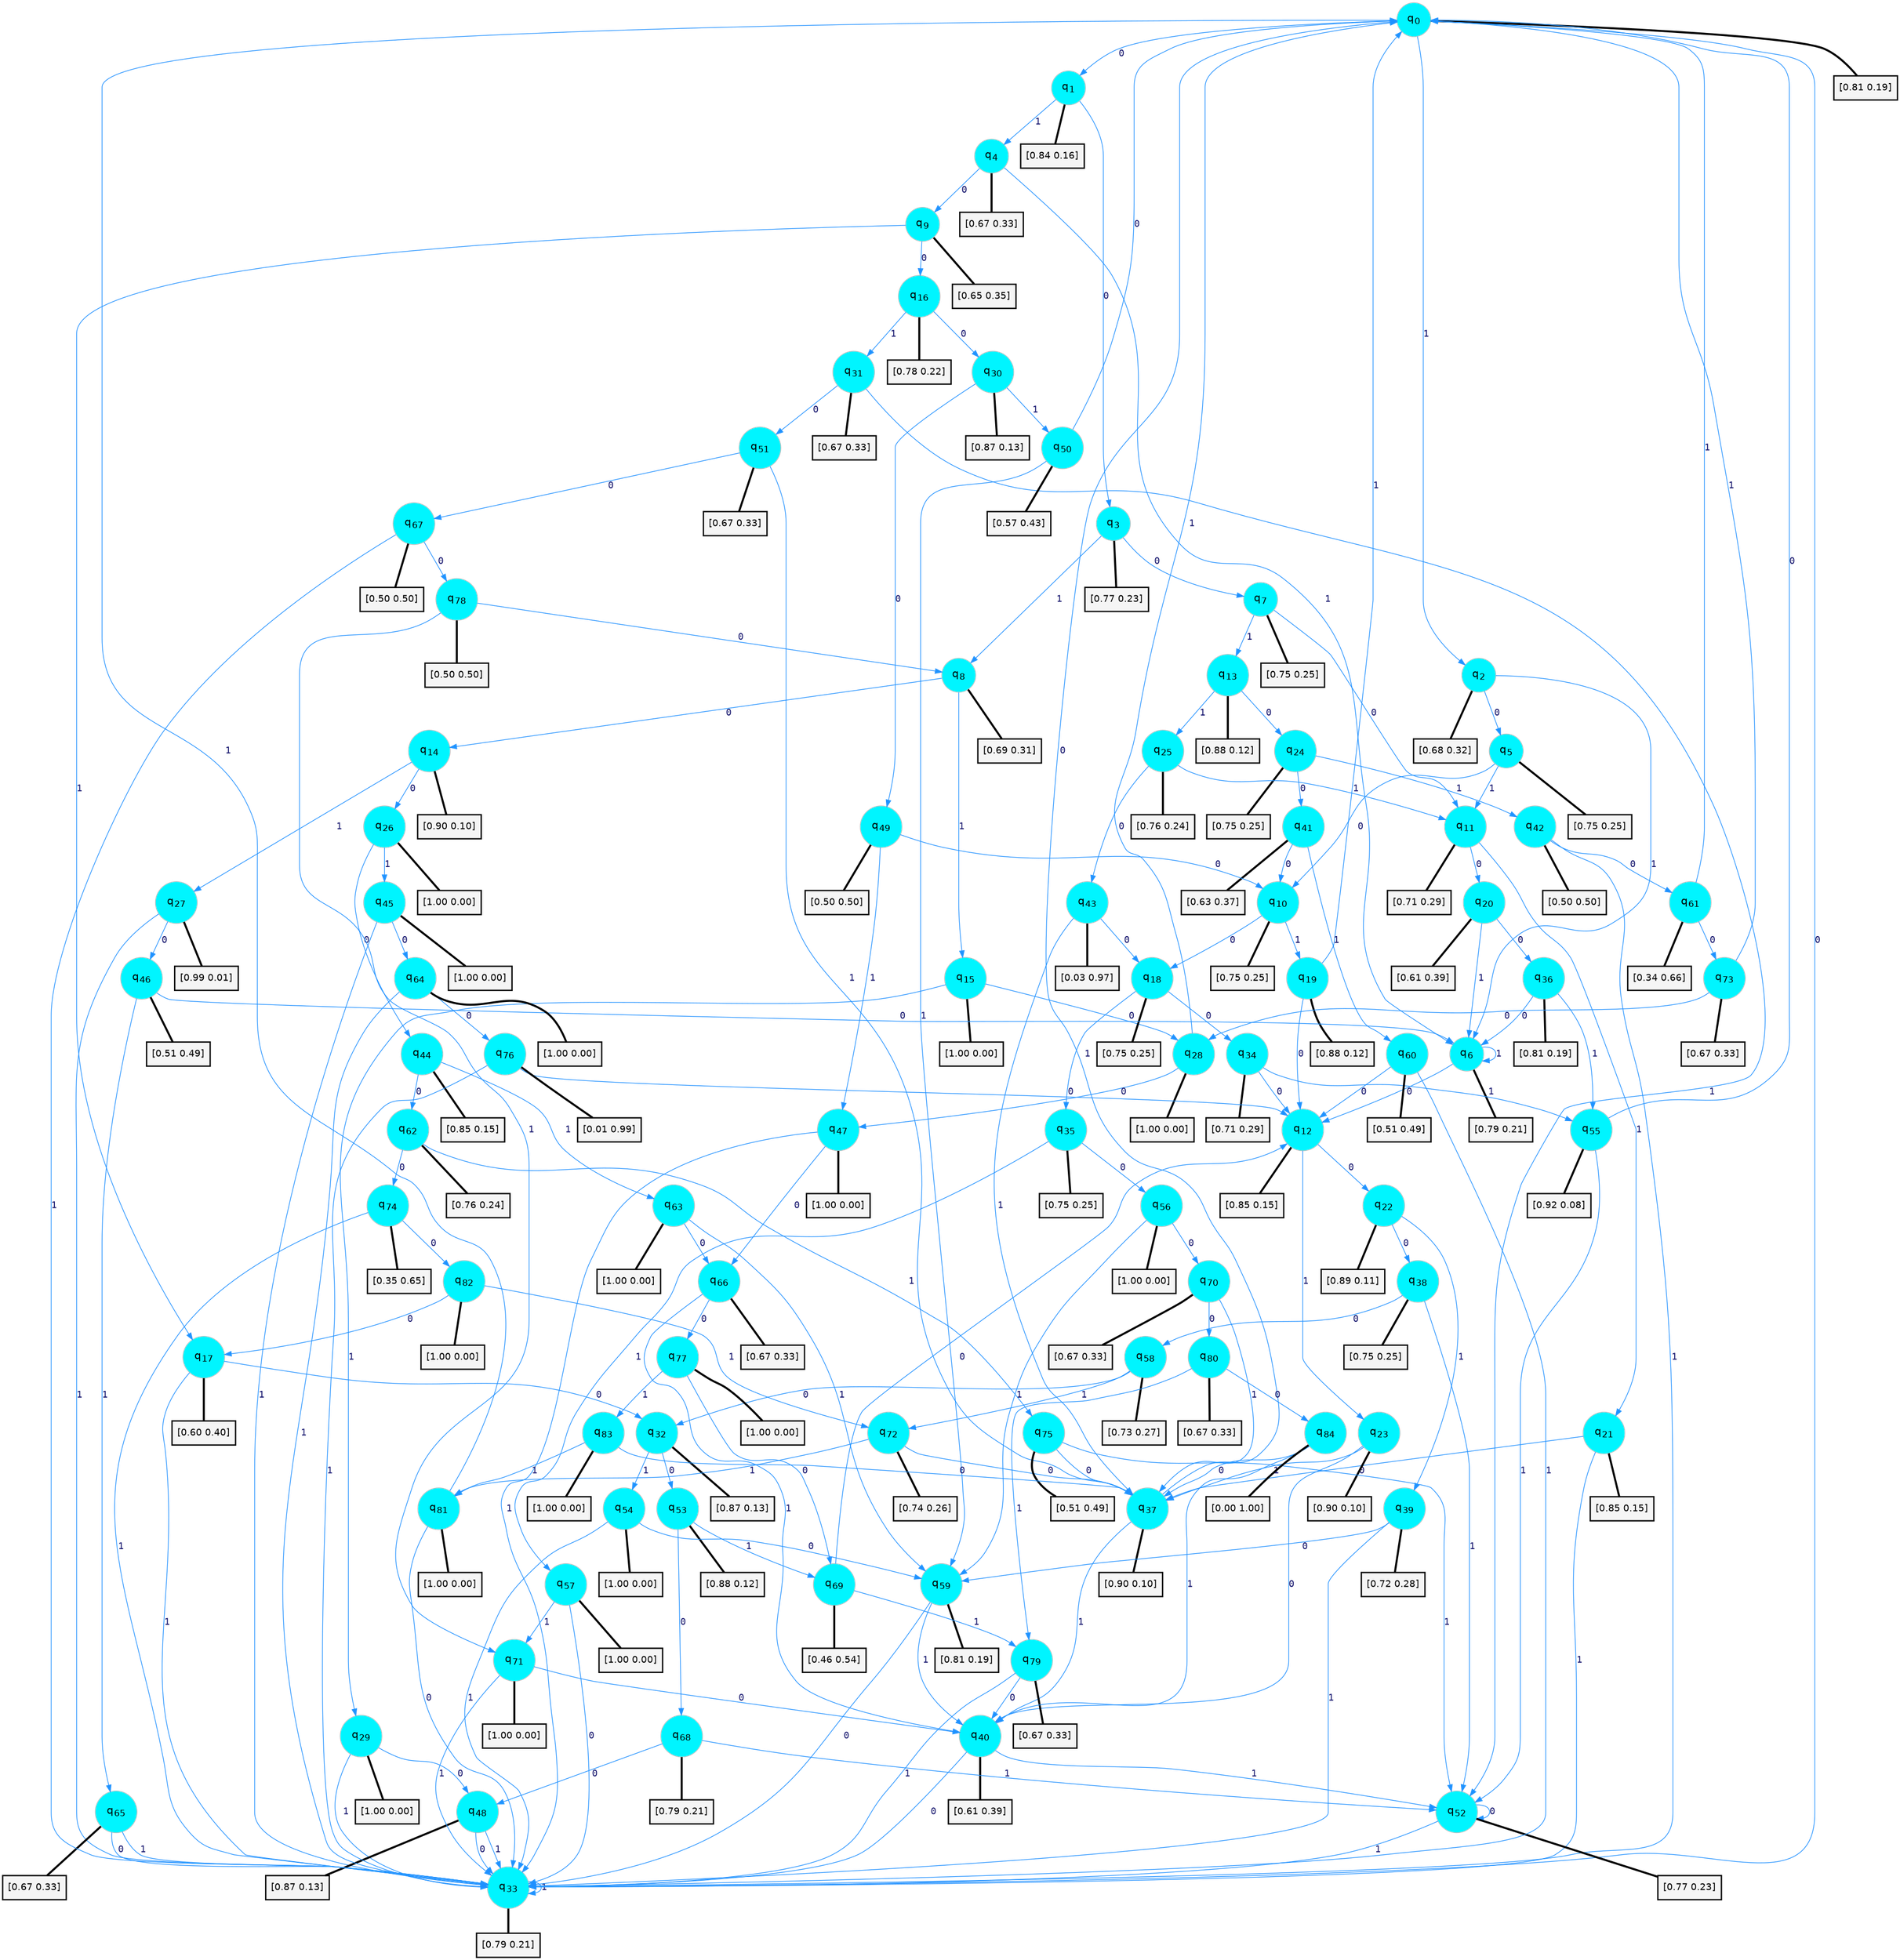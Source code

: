 digraph G {
graph [
bgcolor=transparent, dpi=300, rankdir=TD, size="40,25"];
node [
color=gray, fillcolor=turquoise1, fontcolor=black, fontname=Helvetica, fontsize=16, fontweight=bold, shape=circle, style=filled];
edge [
arrowsize=1, color=dodgerblue1, fontcolor=midnightblue, fontname=courier, fontweight=bold, penwidth=1, style=solid, weight=20];
0[label=<q<SUB>0</SUB>>];
1[label=<q<SUB>1</SUB>>];
2[label=<q<SUB>2</SUB>>];
3[label=<q<SUB>3</SUB>>];
4[label=<q<SUB>4</SUB>>];
5[label=<q<SUB>5</SUB>>];
6[label=<q<SUB>6</SUB>>];
7[label=<q<SUB>7</SUB>>];
8[label=<q<SUB>8</SUB>>];
9[label=<q<SUB>9</SUB>>];
10[label=<q<SUB>10</SUB>>];
11[label=<q<SUB>11</SUB>>];
12[label=<q<SUB>12</SUB>>];
13[label=<q<SUB>13</SUB>>];
14[label=<q<SUB>14</SUB>>];
15[label=<q<SUB>15</SUB>>];
16[label=<q<SUB>16</SUB>>];
17[label=<q<SUB>17</SUB>>];
18[label=<q<SUB>18</SUB>>];
19[label=<q<SUB>19</SUB>>];
20[label=<q<SUB>20</SUB>>];
21[label=<q<SUB>21</SUB>>];
22[label=<q<SUB>22</SUB>>];
23[label=<q<SUB>23</SUB>>];
24[label=<q<SUB>24</SUB>>];
25[label=<q<SUB>25</SUB>>];
26[label=<q<SUB>26</SUB>>];
27[label=<q<SUB>27</SUB>>];
28[label=<q<SUB>28</SUB>>];
29[label=<q<SUB>29</SUB>>];
30[label=<q<SUB>30</SUB>>];
31[label=<q<SUB>31</SUB>>];
32[label=<q<SUB>32</SUB>>];
33[label=<q<SUB>33</SUB>>];
34[label=<q<SUB>34</SUB>>];
35[label=<q<SUB>35</SUB>>];
36[label=<q<SUB>36</SUB>>];
37[label=<q<SUB>37</SUB>>];
38[label=<q<SUB>38</SUB>>];
39[label=<q<SUB>39</SUB>>];
40[label=<q<SUB>40</SUB>>];
41[label=<q<SUB>41</SUB>>];
42[label=<q<SUB>42</SUB>>];
43[label=<q<SUB>43</SUB>>];
44[label=<q<SUB>44</SUB>>];
45[label=<q<SUB>45</SUB>>];
46[label=<q<SUB>46</SUB>>];
47[label=<q<SUB>47</SUB>>];
48[label=<q<SUB>48</SUB>>];
49[label=<q<SUB>49</SUB>>];
50[label=<q<SUB>50</SUB>>];
51[label=<q<SUB>51</SUB>>];
52[label=<q<SUB>52</SUB>>];
53[label=<q<SUB>53</SUB>>];
54[label=<q<SUB>54</SUB>>];
55[label=<q<SUB>55</SUB>>];
56[label=<q<SUB>56</SUB>>];
57[label=<q<SUB>57</SUB>>];
58[label=<q<SUB>58</SUB>>];
59[label=<q<SUB>59</SUB>>];
60[label=<q<SUB>60</SUB>>];
61[label=<q<SUB>61</SUB>>];
62[label=<q<SUB>62</SUB>>];
63[label=<q<SUB>63</SUB>>];
64[label=<q<SUB>64</SUB>>];
65[label=<q<SUB>65</SUB>>];
66[label=<q<SUB>66</SUB>>];
67[label=<q<SUB>67</SUB>>];
68[label=<q<SUB>68</SUB>>];
69[label=<q<SUB>69</SUB>>];
70[label=<q<SUB>70</SUB>>];
71[label=<q<SUB>71</SUB>>];
72[label=<q<SUB>72</SUB>>];
73[label=<q<SUB>73</SUB>>];
74[label=<q<SUB>74</SUB>>];
75[label=<q<SUB>75</SUB>>];
76[label=<q<SUB>76</SUB>>];
77[label=<q<SUB>77</SUB>>];
78[label=<q<SUB>78</SUB>>];
79[label=<q<SUB>79</SUB>>];
80[label=<q<SUB>80</SUB>>];
81[label=<q<SUB>81</SUB>>];
82[label=<q<SUB>82</SUB>>];
83[label=<q<SUB>83</SUB>>];
84[label=<q<SUB>84</SUB>>];
85[label="[0.81 0.19]", shape=box,fontcolor=black, fontname=Helvetica, fontsize=14, penwidth=2, fillcolor=whitesmoke,color=black];
86[label="[0.84 0.16]", shape=box,fontcolor=black, fontname=Helvetica, fontsize=14, penwidth=2, fillcolor=whitesmoke,color=black];
87[label="[0.68 0.32]", shape=box,fontcolor=black, fontname=Helvetica, fontsize=14, penwidth=2, fillcolor=whitesmoke,color=black];
88[label="[0.77 0.23]", shape=box,fontcolor=black, fontname=Helvetica, fontsize=14, penwidth=2, fillcolor=whitesmoke,color=black];
89[label="[0.67 0.33]", shape=box,fontcolor=black, fontname=Helvetica, fontsize=14, penwidth=2, fillcolor=whitesmoke,color=black];
90[label="[0.75 0.25]", shape=box,fontcolor=black, fontname=Helvetica, fontsize=14, penwidth=2, fillcolor=whitesmoke,color=black];
91[label="[0.79 0.21]", shape=box,fontcolor=black, fontname=Helvetica, fontsize=14, penwidth=2, fillcolor=whitesmoke,color=black];
92[label="[0.75 0.25]", shape=box,fontcolor=black, fontname=Helvetica, fontsize=14, penwidth=2, fillcolor=whitesmoke,color=black];
93[label="[0.69 0.31]", shape=box,fontcolor=black, fontname=Helvetica, fontsize=14, penwidth=2, fillcolor=whitesmoke,color=black];
94[label="[0.65 0.35]", shape=box,fontcolor=black, fontname=Helvetica, fontsize=14, penwidth=2, fillcolor=whitesmoke,color=black];
95[label="[0.75 0.25]", shape=box,fontcolor=black, fontname=Helvetica, fontsize=14, penwidth=2, fillcolor=whitesmoke,color=black];
96[label="[0.71 0.29]", shape=box,fontcolor=black, fontname=Helvetica, fontsize=14, penwidth=2, fillcolor=whitesmoke,color=black];
97[label="[0.85 0.15]", shape=box,fontcolor=black, fontname=Helvetica, fontsize=14, penwidth=2, fillcolor=whitesmoke,color=black];
98[label="[0.88 0.12]", shape=box,fontcolor=black, fontname=Helvetica, fontsize=14, penwidth=2, fillcolor=whitesmoke,color=black];
99[label="[0.90 0.10]", shape=box,fontcolor=black, fontname=Helvetica, fontsize=14, penwidth=2, fillcolor=whitesmoke,color=black];
100[label="[1.00 0.00]", shape=box,fontcolor=black, fontname=Helvetica, fontsize=14, penwidth=2, fillcolor=whitesmoke,color=black];
101[label="[0.78 0.22]", shape=box,fontcolor=black, fontname=Helvetica, fontsize=14, penwidth=2, fillcolor=whitesmoke,color=black];
102[label="[0.60 0.40]", shape=box,fontcolor=black, fontname=Helvetica, fontsize=14, penwidth=2, fillcolor=whitesmoke,color=black];
103[label="[0.75 0.25]", shape=box,fontcolor=black, fontname=Helvetica, fontsize=14, penwidth=2, fillcolor=whitesmoke,color=black];
104[label="[0.88 0.12]", shape=box,fontcolor=black, fontname=Helvetica, fontsize=14, penwidth=2, fillcolor=whitesmoke,color=black];
105[label="[0.61 0.39]", shape=box,fontcolor=black, fontname=Helvetica, fontsize=14, penwidth=2, fillcolor=whitesmoke,color=black];
106[label="[0.85 0.15]", shape=box,fontcolor=black, fontname=Helvetica, fontsize=14, penwidth=2, fillcolor=whitesmoke,color=black];
107[label="[0.89 0.11]", shape=box,fontcolor=black, fontname=Helvetica, fontsize=14, penwidth=2, fillcolor=whitesmoke,color=black];
108[label="[0.90 0.10]", shape=box,fontcolor=black, fontname=Helvetica, fontsize=14, penwidth=2, fillcolor=whitesmoke,color=black];
109[label="[0.75 0.25]", shape=box,fontcolor=black, fontname=Helvetica, fontsize=14, penwidth=2, fillcolor=whitesmoke,color=black];
110[label="[0.76 0.24]", shape=box,fontcolor=black, fontname=Helvetica, fontsize=14, penwidth=2, fillcolor=whitesmoke,color=black];
111[label="[1.00 0.00]", shape=box,fontcolor=black, fontname=Helvetica, fontsize=14, penwidth=2, fillcolor=whitesmoke,color=black];
112[label="[0.99 0.01]", shape=box,fontcolor=black, fontname=Helvetica, fontsize=14, penwidth=2, fillcolor=whitesmoke,color=black];
113[label="[1.00 0.00]", shape=box,fontcolor=black, fontname=Helvetica, fontsize=14, penwidth=2, fillcolor=whitesmoke,color=black];
114[label="[1.00 0.00]", shape=box,fontcolor=black, fontname=Helvetica, fontsize=14, penwidth=2, fillcolor=whitesmoke,color=black];
115[label="[0.87 0.13]", shape=box,fontcolor=black, fontname=Helvetica, fontsize=14, penwidth=2, fillcolor=whitesmoke,color=black];
116[label="[0.67 0.33]", shape=box,fontcolor=black, fontname=Helvetica, fontsize=14, penwidth=2, fillcolor=whitesmoke,color=black];
117[label="[0.87 0.13]", shape=box,fontcolor=black, fontname=Helvetica, fontsize=14, penwidth=2, fillcolor=whitesmoke,color=black];
118[label="[0.79 0.21]", shape=box,fontcolor=black, fontname=Helvetica, fontsize=14, penwidth=2, fillcolor=whitesmoke,color=black];
119[label="[0.71 0.29]", shape=box,fontcolor=black, fontname=Helvetica, fontsize=14, penwidth=2, fillcolor=whitesmoke,color=black];
120[label="[0.75 0.25]", shape=box,fontcolor=black, fontname=Helvetica, fontsize=14, penwidth=2, fillcolor=whitesmoke,color=black];
121[label="[0.81 0.19]", shape=box,fontcolor=black, fontname=Helvetica, fontsize=14, penwidth=2, fillcolor=whitesmoke,color=black];
122[label="[0.90 0.10]", shape=box,fontcolor=black, fontname=Helvetica, fontsize=14, penwidth=2, fillcolor=whitesmoke,color=black];
123[label="[0.75 0.25]", shape=box,fontcolor=black, fontname=Helvetica, fontsize=14, penwidth=2, fillcolor=whitesmoke,color=black];
124[label="[0.72 0.28]", shape=box,fontcolor=black, fontname=Helvetica, fontsize=14, penwidth=2, fillcolor=whitesmoke,color=black];
125[label="[0.61 0.39]", shape=box,fontcolor=black, fontname=Helvetica, fontsize=14, penwidth=2, fillcolor=whitesmoke,color=black];
126[label="[0.63 0.37]", shape=box,fontcolor=black, fontname=Helvetica, fontsize=14, penwidth=2, fillcolor=whitesmoke,color=black];
127[label="[0.50 0.50]", shape=box,fontcolor=black, fontname=Helvetica, fontsize=14, penwidth=2, fillcolor=whitesmoke,color=black];
128[label="[0.03 0.97]", shape=box,fontcolor=black, fontname=Helvetica, fontsize=14, penwidth=2, fillcolor=whitesmoke,color=black];
129[label="[0.85 0.15]", shape=box,fontcolor=black, fontname=Helvetica, fontsize=14, penwidth=2, fillcolor=whitesmoke,color=black];
130[label="[1.00 0.00]", shape=box,fontcolor=black, fontname=Helvetica, fontsize=14, penwidth=2, fillcolor=whitesmoke,color=black];
131[label="[0.51 0.49]", shape=box,fontcolor=black, fontname=Helvetica, fontsize=14, penwidth=2, fillcolor=whitesmoke,color=black];
132[label="[1.00 0.00]", shape=box,fontcolor=black, fontname=Helvetica, fontsize=14, penwidth=2, fillcolor=whitesmoke,color=black];
133[label="[0.87 0.13]", shape=box,fontcolor=black, fontname=Helvetica, fontsize=14, penwidth=2, fillcolor=whitesmoke,color=black];
134[label="[0.50 0.50]", shape=box,fontcolor=black, fontname=Helvetica, fontsize=14, penwidth=2, fillcolor=whitesmoke,color=black];
135[label="[0.57 0.43]", shape=box,fontcolor=black, fontname=Helvetica, fontsize=14, penwidth=2, fillcolor=whitesmoke,color=black];
136[label="[0.67 0.33]", shape=box,fontcolor=black, fontname=Helvetica, fontsize=14, penwidth=2, fillcolor=whitesmoke,color=black];
137[label="[0.77 0.23]", shape=box,fontcolor=black, fontname=Helvetica, fontsize=14, penwidth=2, fillcolor=whitesmoke,color=black];
138[label="[0.88 0.12]", shape=box,fontcolor=black, fontname=Helvetica, fontsize=14, penwidth=2, fillcolor=whitesmoke,color=black];
139[label="[1.00 0.00]", shape=box,fontcolor=black, fontname=Helvetica, fontsize=14, penwidth=2, fillcolor=whitesmoke,color=black];
140[label="[0.92 0.08]", shape=box,fontcolor=black, fontname=Helvetica, fontsize=14, penwidth=2, fillcolor=whitesmoke,color=black];
141[label="[1.00 0.00]", shape=box,fontcolor=black, fontname=Helvetica, fontsize=14, penwidth=2, fillcolor=whitesmoke,color=black];
142[label="[1.00 0.00]", shape=box,fontcolor=black, fontname=Helvetica, fontsize=14, penwidth=2, fillcolor=whitesmoke,color=black];
143[label="[0.73 0.27]", shape=box,fontcolor=black, fontname=Helvetica, fontsize=14, penwidth=2, fillcolor=whitesmoke,color=black];
144[label="[0.81 0.19]", shape=box,fontcolor=black, fontname=Helvetica, fontsize=14, penwidth=2, fillcolor=whitesmoke,color=black];
145[label="[0.51 0.49]", shape=box,fontcolor=black, fontname=Helvetica, fontsize=14, penwidth=2, fillcolor=whitesmoke,color=black];
146[label="[0.34 0.66]", shape=box,fontcolor=black, fontname=Helvetica, fontsize=14, penwidth=2, fillcolor=whitesmoke,color=black];
147[label="[0.76 0.24]", shape=box,fontcolor=black, fontname=Helvetica, fontsize=14, penwidth=2, fillcolor=whitesmoke,color=black];
148[label="[1.00 0.00]", shape=box,fontcolor=black, fontname=Helvetica, fontsize=14, penwidth=2, fillcolor=whitesmoke,color=black];
149[label="[1.00 0.00]", shape=box,fontcolor=black, fontname=Helvetica, fontsize=14, penwidth=2, fillcolor=whitesmoke,color=black];
150[label="[0.67 0.33]", shape=box,fontcolor=black, fontname=Helvetica, fontsize=14, penwidth=2, fillcolor=whitesmoke,color=black];
151[label="[0.67 0.33]", shape=box,fontcolor=black, fontname=Helvetica, fontsize=14, penwidth=2, fillcolor=whitesmoke,color=black];
152[label="[0.50 0.50]", shape=box,fontcolor=black, fontname=Helvetica, fontsize=14, penwidth=2, fillcolor=whitesmoke,color=black];
153[label="[0.79 0.21]", shape=box,fontcolor=black, fontname=Helvetica, fontsize=14, penwidth=2, fillcolor=whitesmoke,color=black];
154[label="[0.46 0.54]", shape=box,fontcolor=black, fontname=Helvetica, fontsize=14, penwidth=2, fillcolor=whitesmoke,color=black];
155[label="[0.67 0.33]", shape=box,fontcolor=black, fontname=Helvetica, fontsize=14, penwidth=2, fillcolor=whitesmoke,color=black];
156[label="[1.00 0.00]", shape=box,fontcolor=black, fontname=Helvetica, fontsize=14, penwidth=2, fillcolor=whitesmoke,color=black];
157[label="[0.74 0.26]", shape=box,fontcolor=black, fontname=Helvetica, fontsize=14, penwidth=2, fillcolor=whitesmoke,color=black];
158[label="[0.67 0.33]", shape=box,fontcolor=black, fontname=Helvetica, fontsize=14, penwidth=2, fillcolor=whitesmoke,color=black];
159[label="[0.35 0.65]", shape=box,fontcolor=black, fontname=Helvetica, fontsize=14, penwidth=2, fillcolor=whitesmoke,color=black];
160[label="[0.51 0.49]", shape=box,fontcolor=black, fontname=Helvetica, fontsize=14, penwidth=2, fillcolor=whitesmoke,color=black];
161[label="[0.01 0.99]", shape=box,fontcolor=black, fontname=Helvetica, fontsize=14, penwidth=2, fillcolor=whitesmoke,color=black];
162[label="[1.00 0.00]", shape=box,fontcolor=black, fontname=Helvetica, fontsize=14, penwidth=2, fillcolor=whitesmoke,color=black];
163[label="[0.50 0.50]", shape=box,fontcolor=black, fontname=Helvetica, fontsize=14, penwidth=2, fillcolor=whitesmoke,color=black];
164[label="[0.67 0.33]", shape=box,fontcolor=black, fontname=Helvetica, fontsize=14, penwidth=2, fillcolor=whitesmoke,color=black];
165[label="[0.67 0.33]", shape=box,fontcolor=black, fontname=Helvetica, fontsize=14, penwidth=2, fillcolor=whitesmoke,color=black];
166[label="[1.00 0.00]", shape=box,fontcolor=black, fontname=Helvetica, fontsize=14, penwidth=2, fillcolor=whitesmoke,color=black];
167[label="[1.00 0.00]", shape=box,fontcolor=black, fontname=Helvetica, fontsize=14, penwidth=2, fillcolor=whitesmoke,color=black];
168[label="[1.00 0.00]", shape=box,fontcolor=black, fontname=Helvetica, fontsize=14, penwidth=2, fillcolor=whitesmoke,color=black];
169[label="[0.00 1.00]", shape=box,fontcolor=black, fontname=Helvetica, fontsize=14, penwidth=2, fillcolor=whitesmoke,color=black];
0->1 [label=0];
0->2 [label=1];
0->85 [arrowhead=none, penwidth=3,color=black];
1->3 [label=0];
1->4 [label=1];
1->86 [arrowhead=none, penwidth=3,color=black];
2->5 [label=0];
2->6 [label=1];
2->87 [arrowhead=none, penwidth=3,color=black];
3->7 [label=0];
3->8 [label=1];
3->88 [arrowhead=none, penwidth=3,color=black];
4->9 [label=0];
4->6 [label=1];
4->89 [arrowhead=none, penwidth=3,color=black];
5->10 [label=0];
5->11 [label=1];
5->90 [arrowhead=none, penwidth=3,color=black];
6->12 [label=0];
6->6 [label=1];
6->91 [arrowhead=none, penwidth=3,color=black];
7->11 [label=0];
7->13 [label=1];
7->92 [arrowhead=none, penwidth=3,color=black];
8->14 [label=0];
8->15 [label=1];
8->93 [arrowhead=none, penwidth=3,color=black];
9->16 [label=0];
9->17 [label=1];
9->94 [arrowhead=none, penwidth=3,color=black];
10->18 [label=0];
10->19 [label=1];
10->95 [arrowhead=none, penwidth=3,color=black];
11->20 [label=0];
11->21 [label=1];
11->96 [arrowhead=none, penwidth=3,color=black];
12->22 [label=0];
12->23 [label=1];
12->97 [arrowhead=none, penwidth=3,color=black];
13->24 [label=0];
13->25 [label=1];
13->98 [arrowhead=none, penwidth=3,color=black];
14->26 [label=0];
14->27 [label=1];
14->99 [arrowhead=none, penwidth=3,color=black];
15->28 [label=0];
15->29 [label=1];
15->100 [arrowhead=none, penwidth=3,color=black];
16->30 [label=0];
16->31 [label=1];
16->101 [arrowhead=none, penwidth=3,color=black];
17->32 [label=0];
17->33 [label=1];
17->102 [arrowhead=none, penwidth=3,color=black];
18->34 [label=0];
18->35 [label=1];
18->103 [arrowhead=none, penwidth=3,color=black];
19->12 [label=0];
19->0 [label=1];
19->104 [arrowhead=none, penwidth=3,color=black];
20->36 [label=0];
20->6 [label=1];
20->105 [arrowhead=none, penwidth=3,color=black];
21->37 [label=0];
21->33 [label=1];
21->106 [arrowhead=none, penwidth=3,color=black];
22->38 [label=0];
22->39 [label=1];
22->107 [arrowhead=none, penwidth=3,color=black];
23->40 [label=0];
23->37 [label=1];
23->108 [arrowhead=none, penwidth=3,color=black];
24->41 [label=0];
24->42 [label=1];
24->109 [arrowhead=none, penwidth=3,color=black];
25->43 [label=0];
25->11 [label=1];
25->110 [arrowhead=none, penwidth=3,color=black];
26->44 [label=0];
26->45 [label=1];
26->111 [arrowhead=none, penwidth=3,color=black];
27->46 [label=0];
27->33 [label=1];
27->112 [arrowhead=none, penwidth=3,color=black];
28->47 [label=0];
28->0 [label=1];
28->113 [arrowhead=none, penwidth=3,color=black];
29->48 [label=0];
29->33 [label=1];
29->114 [arrowhead=none, penwidth=3,color=black];
30->49 [label=0];
30->50 [label=1];
30->115 [arrowhead=none, penwidth=3,color=black];
31->51 [label=0];
31->52 [label=1];
31->116 [arrowhead=none, penwidth=3,color=black];
32->53 [label=0];
32->54 [label=1];
32->117 [arrowhead=none, penwidth=3,color=black];
33->0 [label=0];
33->33 [label=1];
33->118 [arrowhead=none, penwidth=3,color=black];
34->12 [label=0];
34->55 [label=1];
34->119 [arrowhead=none, penwidth=3,color=black];
35->56 [label=0];
35->57 [label=1];
35->120 [arrowhead=none, penwidth=3,color=black];
36->6 [label=0];
36->55 [label=1];
36->121 [arrowhead=none, penwidth=3,color=black];
37->0 [label=0];
37->40 [label=1];
37->122 [arrowhead=none, penwidth=3,color=black];
38->58 [label=0];
38->52 [label=1];
38->123 [arrowhead=none, penwidth=3,color=black];
39->59 [label=0];
39->33 [label=1];
39->124 [arrowhead=none, penwidth=3,color=black];
40->33 [label=0];
40->52 [label=1];
40->125 [arrowhead=none, penwidth=3,color=black];
41->10 [label=0];
41->60 [label=1];
41->126 [arrowhead=none, penwidth=3,color=black];
42->61 [label=0];
42->33 [label=1];
42->127 [arrowhead=none, penwidth=3,color=black];
43->18 [label=0];
43->37 [label=1];
43->128 [arrowhead=none, penwidth=3,color=black];
44->62 [label=0];
44->63 [label=1];
44->129 [arrowhead=none, penwidth=3,color=black];
45->64 [label=0];
45->33 [label=1];
45->130 [arrowhead=none, penwidth=3,color=black];
46->6 [label=0];
46->65 [label=1];
46->131 [arrowhead=none, penwidth=3,color=black];
47->66 [label=0];
47->33 [label=1];
47->132 [arrowhead=none, penwidth=3,color=black];
48->33 [label=0];
48->33 [label=1];
48->133 [arrowhead=none, penwidth=3,color=black];
49->10 [label=0];
49->47 [label=1];
49->134 [arrowhead=none, penwidth=3,color=black];
50->0 [label=0];
50->59 [label=1];
50->135 [arrowhead=none, penwidth=3,color=black];
51->67 [label=0];
51->37 [label=1];
51->136 [arrowhead=none, penwidth=3,color=black];
52->52 [label=0];
52->33 [label=1];
52->137 [arrowhead=none, penwidth=3,color=black];
53->68 [label=0];
53->69 [label=1];
53->138 [arrowhead=none, penwidth=3,color=black];
54->59 [label=0];
54->33 [label=1];
54->139 [arrowhead=none, penwidth=3,color=black];
55->0 [label=0];
55->52 [label=1];
55->140 [arrowhead=none, penwidth=3,color=black];
56->70 [label=0];
56->59 [label=1];
56->141 [arrowhead=none, penwidth=3,color=black];
57->33 [label=0];
57->71 [label=1];
57->142 [arrowhead=none, penwidth=3,color=black];
58->32 [label=0];
58->72 [label=1];
58->143 [arrowhead=none, penwidth=3,color=black];
59->33 [label=0];
59->40 [label=1];
59->144 [arrowhead=none, penwidth=3,color=black];
60->12 [label=0];
60->33 [label=1];
60->145 [arrowhead=none, penwidth=3,color=black];
61->73 [label=0];
61->0 [label=1];
61->146 [arrowhead=none, penwidth=3,color=black];
62->74 [label=0];
62->75 [label=1];
62->147 [arrowhead=none, penwidth=3,color=black];
63->66 [label=0];
63->59 [label=1];
63->148 [arrowhead=none, penwidth=3,color=black];
64->76 [label=0];
64->33 [label=1];
64->149 [arrowhead=none, penwidth=3,color=black];
65->33 [label=0];
65->33 [label=1];
65->150 [arrowhead=none, penwidth=3,color=black];
66->77 [label=0];
66->40 [label=1];
66->151 [arrowhead=none, penwidth=3,color=black];
67->78 [label=0];
67->33 [label=1];
67->152 [arrowhead=none, penwidth=3,color=black];
68->48 [label=0];
68->52 [label=1];
68->153 [arrowhead=none, penwidth=3,color=black];
69->12 [label=0];
69->79 [label=1];
69->154 [arrowhead=none, penwidth=3,color=black];
70->80 [label=0];
70->37 [label=1];
70->155 [arrowhead=none, penwidth=3,color=black];
71->40 [label=0];
71->33 [label=1];
71->156 [arrowhead=none, penwidth=3,color=black];
72->37 [label=0];
72->81 [label=1];
72->157 [arrowhead=none, penwidth=3,color=black];
73->28 [label=0];
73->0 [label=1];
73->158 [arrowhead=none, penwidth=3,color=black];
74->82 [label=0];
74->33 [label=1];
74->159 [arrowhead=none, penwidth=3,color=black];
75->37 [label=0];
75->52 [label=1];
75->160 [arrowhead=none, penwidth=3,color=black];
76->12 [label=0];
76->33 [label=1];
76->161 [arrowhead=none, penwidth=3,color=black];
77->69 [label=0];
77->83 [label=1];
77->162 [arrowhead=none, penwidth=3,color=black];
78->8 [label=0];
78->71 [label=1];
78->163 [arrowhead=none, penwidth=3,color=black];
79->40 [label=0];
79->33 [label=1];
79->164 [arrowhead=none, penwidth=3,color=black];
80->84 [label=0];
80->79 [label=1];
80->165 [arrowhead=none, penwidth=3,color=black];
81->33 [label=0];
81->0 [label=1];
81->166 [arrowhead=none, penwidth=3,color=black];
82->17 [label=0];
82->72 [label=1];
82->167 [arrowhead=none, penwidth=3,color=black];
83->37 [label=0];
83->81 [label=1];
83->168 [arrowhead=none, penwidth=3,color=black];
84->37 [label=0];
84->40 [label=1];
84->169 [arrowhead=none, penwidth=3,color=black];
}
